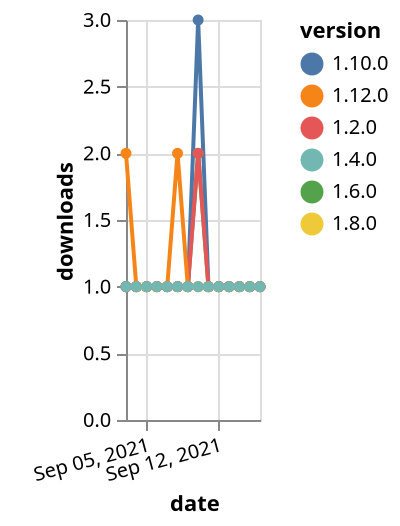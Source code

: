 {"$schema": "https://vega.github.io/schema/vega-lite/v5.json", "description": "A simple bar chart with embedded data.", "data": {"values": [{"date": "2021-09-03", "total": 173, "delta": 1, "version": "1.6.0"}, {"date": "2021-09-04", "total": 174, "delta": 1, "version": "1.6.0"}, {"date": "2021-09-05", "total": 175, "delta": 1, "version": "1.6.0"}, {"date": "2021-09-06", "total": 176, "delta": 1, "version": "1.6.0"}, {"date": "2021-09-07", "total": 177, "delta": 1, "version": "1.6.0"}, {"date": "2021-09-08", "total": 178, "delta": 1, "version": "1.6.0"}, {"date": "2021-09-09", "total": 179, "delta": 1, "version": "1.6.0"}, {"date": "2021-09-10", "total": 181, "delta": 2, "version": "1.6.0"}, {"date": "2021-09-11", "total": 182, "delta": 1, "version": "1.6.0"}, {"date": "2021-09-12", "total": 183, "delta": 1, "version": "1.6.0"}, {"date": "2021-09-13", "total": 184, "delta": 1, "version": "1.6.0"}, {"date": "2021-09-14", "total": 185, "delta": 1, "version": "1.6.0"}, {"date": "2021-09-15", "total": 186, "delta": 1, "version": "1.6.0"}, {"date": "2021-09-16", "total": 187, "delta": 1, "version": "1.6.0"}, {"date": "2021-09-03", "total": 148, "delta": 1, "version": "1.8.0"}, {"date": "2021-09-04", "total": 149, "delta": 1, "version": "1.8.0"}, {"date": "2021-09-05", "total": 150, "delta": 1, "version": "1.8.0"}, {"date": "2021-09-06", "total": 151, "delta": 1, "version": "1.8.0"}, {"date": "2021-09-07", "total": 152, "delta": 1, "version": "1.8.0"}, {"date": "2021-09-08", "total": 153, "delta": 1, "version": "1.8.0"}, {"date": "2021-09-09", "total": 154, "delta": 1, "version": "1.8.0"}, {"date": "2021-09-10", "total": 155, "delta": 1, "version": "1.8.0"}, {"date": "2021-09-11", "total": 156, "delta": 1, "version": "1.8.0"}, {"date": "2021-09-12", "total": 157, "delta": 1, "version": "1.8.0"}, {"date": "2021-09-13", "total": 158, "delta": 1, "version": "1.8.0"}, {"date": "2021-09-14", "total": 159, "delta": 1, "version": "1.8.0"}, {"date": "2021-09-15", "total": 160, "delta": 1, "version": "1.8.0"}, {"date": "2021-09-16", "total": 161, "delta": 1, "version": "1.8.0"}, {"date": "2021-09-03", "total": 162, "delta": 1, "version": "1.10.0"}, {"date": "2021-09-04", "total": 163, "delta": 1, "version": "1.10.0"}, {"date": "2021-09-05", "total": 164, "delta": 1, "version": "1.10.0"}, {"date": "2021-09-06", "total": 165, "delta": 1, "version": "1.10.0"}, {"date": "2021-09-07", "total": 166, "delta": 1, "version": "1.10.0"}, {"date": "2021-09-08", "total": 167, "delta": 1, "version": "1.10.0"}, {"date": "2021-09-09", "total": 168, "delta": 1, "version": "1.10.0"}, {"date": "2021-09-10", "total": 171, "delta": 3, "version": "1.10.0"}, {"date": "2021-09-11", "total": 172, "delta": 1, "version": "1.10.0"}, {"date": "2021-09-12", "total": 173, "delta": 1, "version": "1.10.0"}, {"date": "2021-09-13", "total": 174, "delta": 1, "version": "1.10.0"}, {"date": "2021-09-14", "total": 175, "delta": 1, "version": "1.10.0"}, {"date": "2021-09-15", "total": 176, "delta": 1, "version": "1.10.0"}, {"date": "2021-09-16", "total": 177, "delta": 1, "version": "1.10.0"}, {"date": "2021-09-03", "total": 217, "delta": 1, "version": "1.2.0"}, {"date": "2021-09-04", "total": 218, "delta": 1, "version": "1.2.0"}, {"date": "2021-09-05", "total": 219, "delta": 1, "version": "1.2.0"}, {"date": "2021-09-06", "total": 220, "delta": 1, "version": "1.2.0"}, {"date": "2021-09-07", "total": 221, "delta": 1, "version": "1.2.0"}, {"date": "2021-09-08", "total": 222, "delta": 1, "version": "1.2.0"}, {"date": "2021-09-09", "total": 223, "delta": 1, "version": "1.2.0"}, {"date": "2021-09-10", "total": 225, "delta": 2, "version": "1.2.0"}, {"date": "2021-09-11", "total": 226, "delta": 1, "version": "1.2.0"}, {"date": "2021-09-12", "total": 227, "delta": 1, "version": "1.2.0"}, {"date": "2021-09-13", "total": 228, "delta": 1, "version": "1.2.0"}, {"date": "2021-09-14", "total": 229, "delta": 1, "version": "1.2.0"}, {"date": "2021-09-15", "total": 230, "delta": 1, "version": "1.2.0"}, {"date": "2021-09-16", "total": 231, "delta": 1, "version": "1.2.0"}, {"date": "2021-09-03", "total": 110, "delta": 2, "version": "1.12.0"}, {"date": "2021-09-04", "total": 111, "delta": 1, "version": "1.12.0"}, {"date": "2021-09-05", "total": 112, "delta": 1, "version": "1.12.0"}, {"date": "2021-09-06", "total": 113, "delta": 1, "version": "1.12.0"}, {"date": "2021-09-07", "total": 114, "delta": 1, "version": "1.12.0"}, {"date": "2021-09-08", "total": 116, "delta": 2, "version": "1.12.0"}, {"date": "2021-09-09", "total": 117, "delta": 1, "version": "1.12.0"}, {"date": "2021-09-10", "total": 118, "delta": 1, "version": "1.12.0"}, {"date": "2021-09-11", "total": 119, "delta": 1, "version": "1.12.0"}, {"date": "2021-09-12", "total": 120, "delta": 1, "version": "1.12.0"}, {"date": "2021-09-13", "total": 121, "delta": 1, "version": "1.12.0"}, {"date": "2021-09-14", "total": 122, "delta": 1, "version": "1.12.0"}, {"date": "2021-09-15", "total": 123, "delta": 1, "version": "1.12.0"}, {"date": "2021-09-16", "total": 124, "delta": 1, "version": "1.12.0"}, {"date": "2021-09-03", "total": 179, "delta": 1, "version": "1.4.0"}, {"date": "2021-09-04", "total": 180, "delta": 1, "version": "1.4.0"}, {"date": "2021-09-05", "total": 181, "delta": 1, "version": "1.4.0"}, {"date": "2021-09-06", "total": 182, "delta": 1, "version": "1.4.0"}, {"date": "2021-09-07", "total": 183, "delta": 1, "version": "1.4.0"}, {"date": "2021-09-08", "total": 184, "delta": 1, "version": "1.4.0"}, {"date": "2021-09-09", "total": 185, "delta": 1, "version": "1.4.0"}, {"date": "2021-09-10", "total": 186, "delta": 1, "version": "1.4.0"}, {"date": "2021-09-11", "total": 187, "delta": 1, "version": "1.4.0"}, {"date": "2021-09-12", "total": 188, "delta": 1, "version": "1.4.0"}, {"date": "2021-09-13", "total": 189, "delta": 1, "version": "1.4.0"}, {"date": "2021-09-14", "total": 190, "delta": 1, "version": "1.4.0"}, {"date": "2021-09-15", "total": 191, "delta": 1, "version": "1.4.0"}, {"date": "2021-09-16", "total": 192, "delta": 1, "version": "1.4.0"}]}, "width": "container", "mark": {"type": "line", "point": {"filled": true}}, "encoding": {"x": {"field": "date", "type": "temporal", "timeUnit": "yearmonthdate", "title": "date", "axis": {"labelAngle": -15}}, "y": {"field": "delta", "type": "quantitative", "title": "downloads"}, "color": {"field": "version", "type": "nominal"}, "tooltip": {"field": "delta"}}}